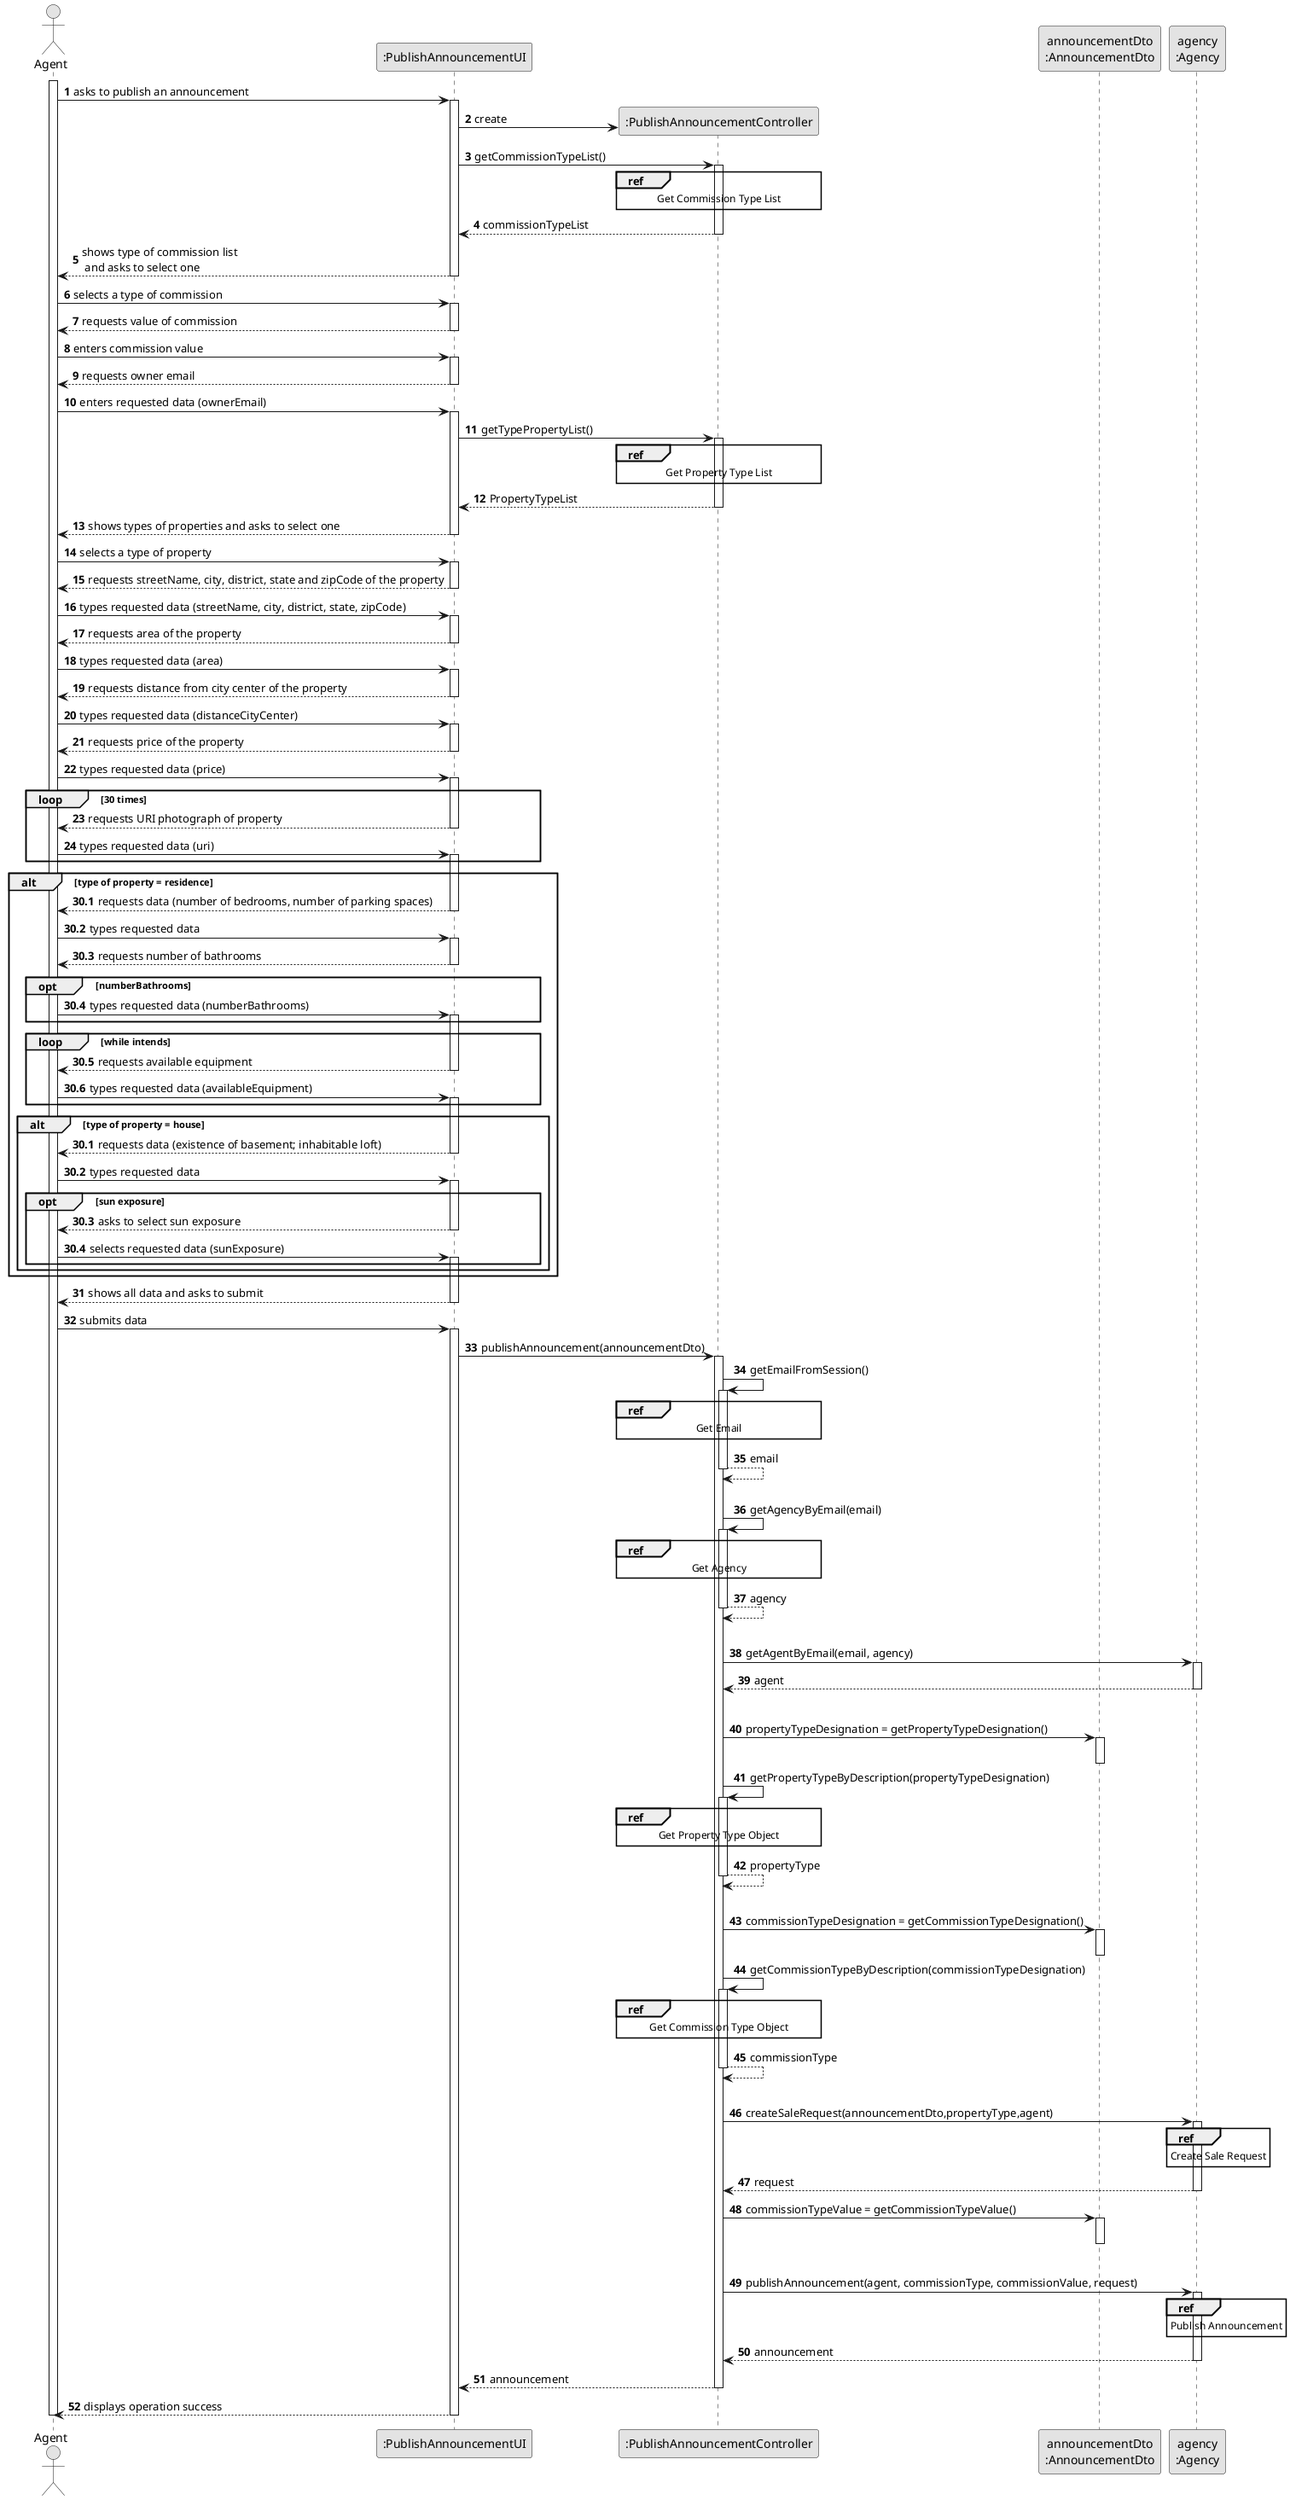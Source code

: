 @startuml
skinparam monochrome true
skinparam packageStyle rectangle
skinparam shadowing false

autonumber

'hide footbox
actor "Agent" as ADM
participant ":PublishAnnouncementUI" as UI
participant ":PublishAnnouncementController" as CTRL
participant "announcementDto\n:AnnouncementDto" as DTO
participant "agency\n:Agency" as AGENCY



activate ADM

            ADM -> UI : asks to publish an announcement
            activate UI

                UI -> CTRL** : create

                UI -> CTRL : getCommissionTypeList()

                    ref over CTRL
                                Get Commission Type List
                    end ref

                    activate CTRL

                    CTRL --> UI : commissionTypeList
                deactivate CTRL

                UI --> ADM : shows type of commission list\n and asks to select one

            deactivate UI

            ADM -> UI : selects a type of commission
            activate UI


            UI --> ADM : requests value of commission
            deactivate UI

            ADM -> UI : enters commission value
            activate UI


            UI --> ADM : requests owner email
            deactivate UI

            ADM -> UI : enters requested data (ownerEmail)
            activate UI


            UI -> CTRL : getTypePropertyList()

            ref over CTRL
                        Get Property Type List
            end ref

            activate CTRL

            CTRL --> UI : PropertyTypeList
            deactivate CTRL


        UI --> ADM : shows types of properties and asks to select one
        deactivate UI

        ADM -> UI : selects a type of property
        activate UI


        UI --> ADM : requests streetName, city, district, state and zipCode of the property
        deactivate UI

        ADM -> UI : types requested data (streetName, city, district, state, zipCode)
        activate UI


        UI --> ADM :  requests area of the property
        deactivate UI

        ADM -> UI : types requested data (area)
        activate UI


        UI --> ADM :  requests distance from city center of the property
        deactivate UI

        ADM -> UI : types requested data (distanceCityCenter)
        activate UI

        UI --> ADM :  requests price of the property
        deactivate UI

        ADM -> UI : types requested data (price)
        activate UI


        loop  30 times
            UI --> ADM : requests URI photograph of property
                deactivate UI

            ADM -> UI : types requested data (uri)
            activate UI
        end loop


 alt type of property = residence

        autonumber 30.1
        UI --> ADM : requests data (number of bedrooms, number of parking spaces)
        deactivate UI

        ADM -> UI : types requested data
        activate UI



        UI --> ADM : requests number of bathrooms
        deactivate UI

                opt numberBathrooms
                ADM -> UI : types requested data (numberBathrooms)
                activate UI
                end opt

       loop while intends
               UI --> ADM : requests available equipment
               deactivate UI

                       ADM -> UI : types requested data (availableEquipment)
                       activate  UI

               end loop

        alt type of property = house

        autonumber 30.1
        UI --> ADM : requests data (existence of basement; inhabitable loft)
        deactivate UI

        ADM -> UI : types requested data
        activate UI

            opt sun exposure
            UI --> ADM : asks to select sun exposure
            deactivate UI

            ADM -> UI : selects requested data (sunExposure)
            activate UI
            end opt

         end
     end

    autonumber 31
    UI --> ADM : shows all data and asks to submit
        deactivate UI

    ADM -> UI : submits data
    activate UI

        UI -> CTRL : publishAnnouncement(announcementDto)
        activate CTRL

        CTRL -> CTRL : getEmailFromSession()

            ref over CTRL
                Get Email
            end ref

            activate CTRL

        CTRL --> CTRL : email
        deactivate CTRL
        |||
        CTRL -> CTRL : getAgencyByEmail(email)

            ref over CTRL
                Get Agency
            end ref

            activate CTRL

        CTRL --> CTRL : agency
        deactivate CTRL
        |||
        CTRL -> AGENCY: getAgentByEmail(email, agency)
        activate AGENCY

        AGENCY --> CTRL : agent
        deactivate AGENCY

        |||
        CTRL -> DTO : propertyTypeDesignation = getPropertyTypeDesignation()
        activate DTO
        deactivate DTO

        CTRL-> CTRL : getPropertyTypeByDescription(propertyTypeDesignation)
            activate CTRL
                ref over CTRL
                Get Property Type Object
                end ref
            CTRL -->  CTRL: propertyType
            deactivate CTRL

        |||
        CTRL -> DTO : commissionTypeDesignation = getCommissionTypeDesignation()
        activate DTO
        deactivate DTO

        CTRL -> CTRL : getCommissionTypeByDescription(commissionTypeDesignation)
            activate CTRL
                ref over CTRL
                Get Commission Type Object
                end ref
            CTRL --> CTRL : commissionType
            deactivate CTRL
        |||
        CTRL -> AGENCY : createSaleRequest(announcementDto,propertyType,agent)
        activate AGENCY

        ref over AGENCY
        Create Sale Request
        end ref

        AGENCY -->CTRL : request

        deactivate AGENCY

        CTRL -> DTO : commissionTypeValue = getCommissionTypeValue()
        activate DTO
        deactivate DTO
            |||
            CTRL -> AGENCY: publishAnnouncement(agent, commissionType, commissionValue, request)

                ref over AGENCY
                    Publish Announcement
                end ref

                activate AGENCY

            AGENCY --> CTRL: announcement
            deactivate AGENCY

            CTRL --> UI: announcement
            deactivate CTRL

            UI --> ADM: displays operation success
            deactivate UI

deactivate ADM

@enduml
